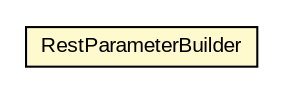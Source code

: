 #!/usr/local/bin/dot
#
# Class diagram 
# Generated by UMLGraph version R5_6-24-gf6e263 (http://www.umlgraph.org/)
#

digraph G {
	edge [fontname="arial",fontsize=10,labelfontname="arial",labelfontsize=10];
	node [fontname="arial",fontsize=10,shape=plaintext];
	nodesep=0.25;
	ranksep=0.5;
	rankdir=LR;
	// com.gwtplatform.dispatch.rest.client.gin.RestParameterBuilder
	c459647 [label=<<table title="com.gwtplatform.dispatch.rest.client.gin.RestParameterBuilder" border="0" cellborder="1" cellspacing="0" cellpadding="2" port="p" bgcolor="lemonChiffon" href="./RestParameterBuilder.html">
		<tr><td><table border="0" cellspacing="0" cellpadding="1">
<tr><td align="center" balign="center"> RestParameterBuilder </td></tr>
		</table></td></tr>
		</table>>, URL="./RestParameterBuilder.html", fontname="arial", fontcolor="black", fontsize=10.0];
}

